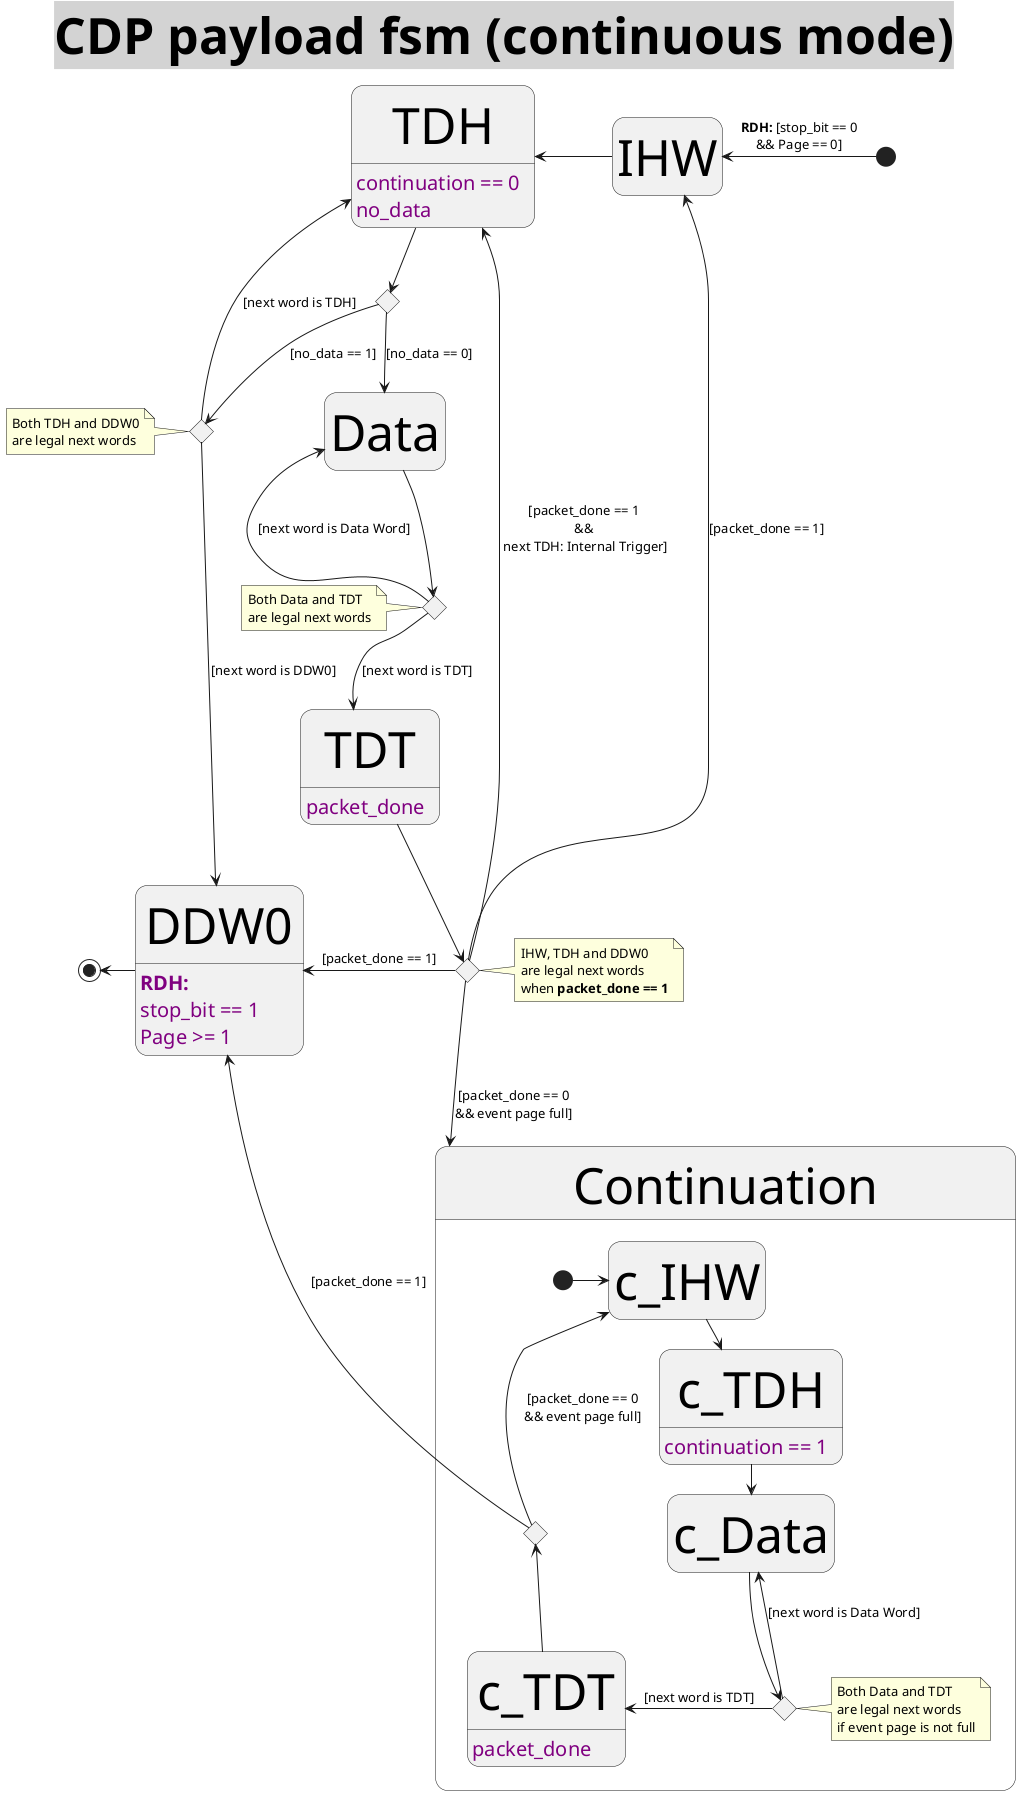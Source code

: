 @startuml CDP_payload_StateMachine (continuous mode)
<style>
title {
  HorizontalAlignment right
  FontSize 50
  BackGroundColor lightgrey
  Margin 1
  Padding 0
}

header {
  HorizontalAlignment center
  FontSize 20
  FontColor purple
}

footer {
  HorizontalAlignment left
  FontSize 28
  FontColor red
}

legend {
  FontSize 30
  BackGroundColor yellow
  Margin 30
  Padding 50
}

caption {
  FontSize 32
}
</style>
Title **CDP payload fsm** (continuous mode)
hide empty description

state after_TDH <<choice>>
state after_TDH_no_data <<choice>>
state after_TDT <<choice>>
state after_Data <<choice>>


[*] -left-> IHW : **RDH:** [stop_bit == 0\n&& Page == 0]

IHW -left-> TDH

TDH -down-> after_TDH
TDH: continuation == 0
TDH: no_data

after_TDH --> Data : [no_data == 0]
after_TDH --> after_TDH_no_data : [no_data == 1]

note left of after_TDH_no_data : Both TDH and DDW0\nare legal next words

after_TDH_no_data -left-> TDH : [next word is TDH]
after_TDH_no_data --> DDW0 : [next word is DDW0]


Data --> after_Data

note left of after_Data : Both Data and TDT\nare legal next words

after_Data -left-> Data : [next word is Data Word]
after_Data --> TDT : [next word is TDT]
TDT: packet_done

TDT --> after_TDT
after_TDT -up-> TDH : [packet_done == 1\n&&\n next TDH: Internal Trigger]
after_TDT --> Continuation : [packet_done == 0\n&& event page full]
after_TDT -left-> DDW0 : [packet_done == 1]
after_TDT -left-> IHW : [packet_done == 1]
note right of after_TDT : IHW, TDH and DDW0\nare legal next words\nwhen **packet_done == 1**


state Continuation {
  state after_c_Data <<choice>>
  state after_c_TDT <<choice>>
    [*] -right-> c_IHW
    c_IHW -right-> c_TDH : [stop_bit == 0\n&& Page >= 1]
    c_TDH: continuation == 1
    c_TDH -right-> c_Data
    c_Data --> after_c_Data

    after_c_Data -up-> c_Data : [next word is Data Word]
    after_c_Data -left-> c_TDT : [next word is TDT]

    c_TDT: packet_done
    c_TDT -up-> after_c_TDT

    after_c_TDT -up-> c_IHW : [packet_done == 0\n&& event page full]
    after_c_TDT -left-> DDW0 : [packet_done == 1]

    note right of after_c_Data : Both Data and TDT\nare legal next words\nif event page is not full
}



DDW0 -left-> [*]
DDW0: **RDH:**\nstop_bit == 1\nPage >= 1

@enduml